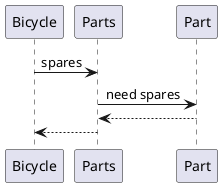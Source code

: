 @startuml
Bicycle -> Parts : spares
Parts -> Part : need spares
Part --> Parts
Parts --> Bicycle
@enduml
